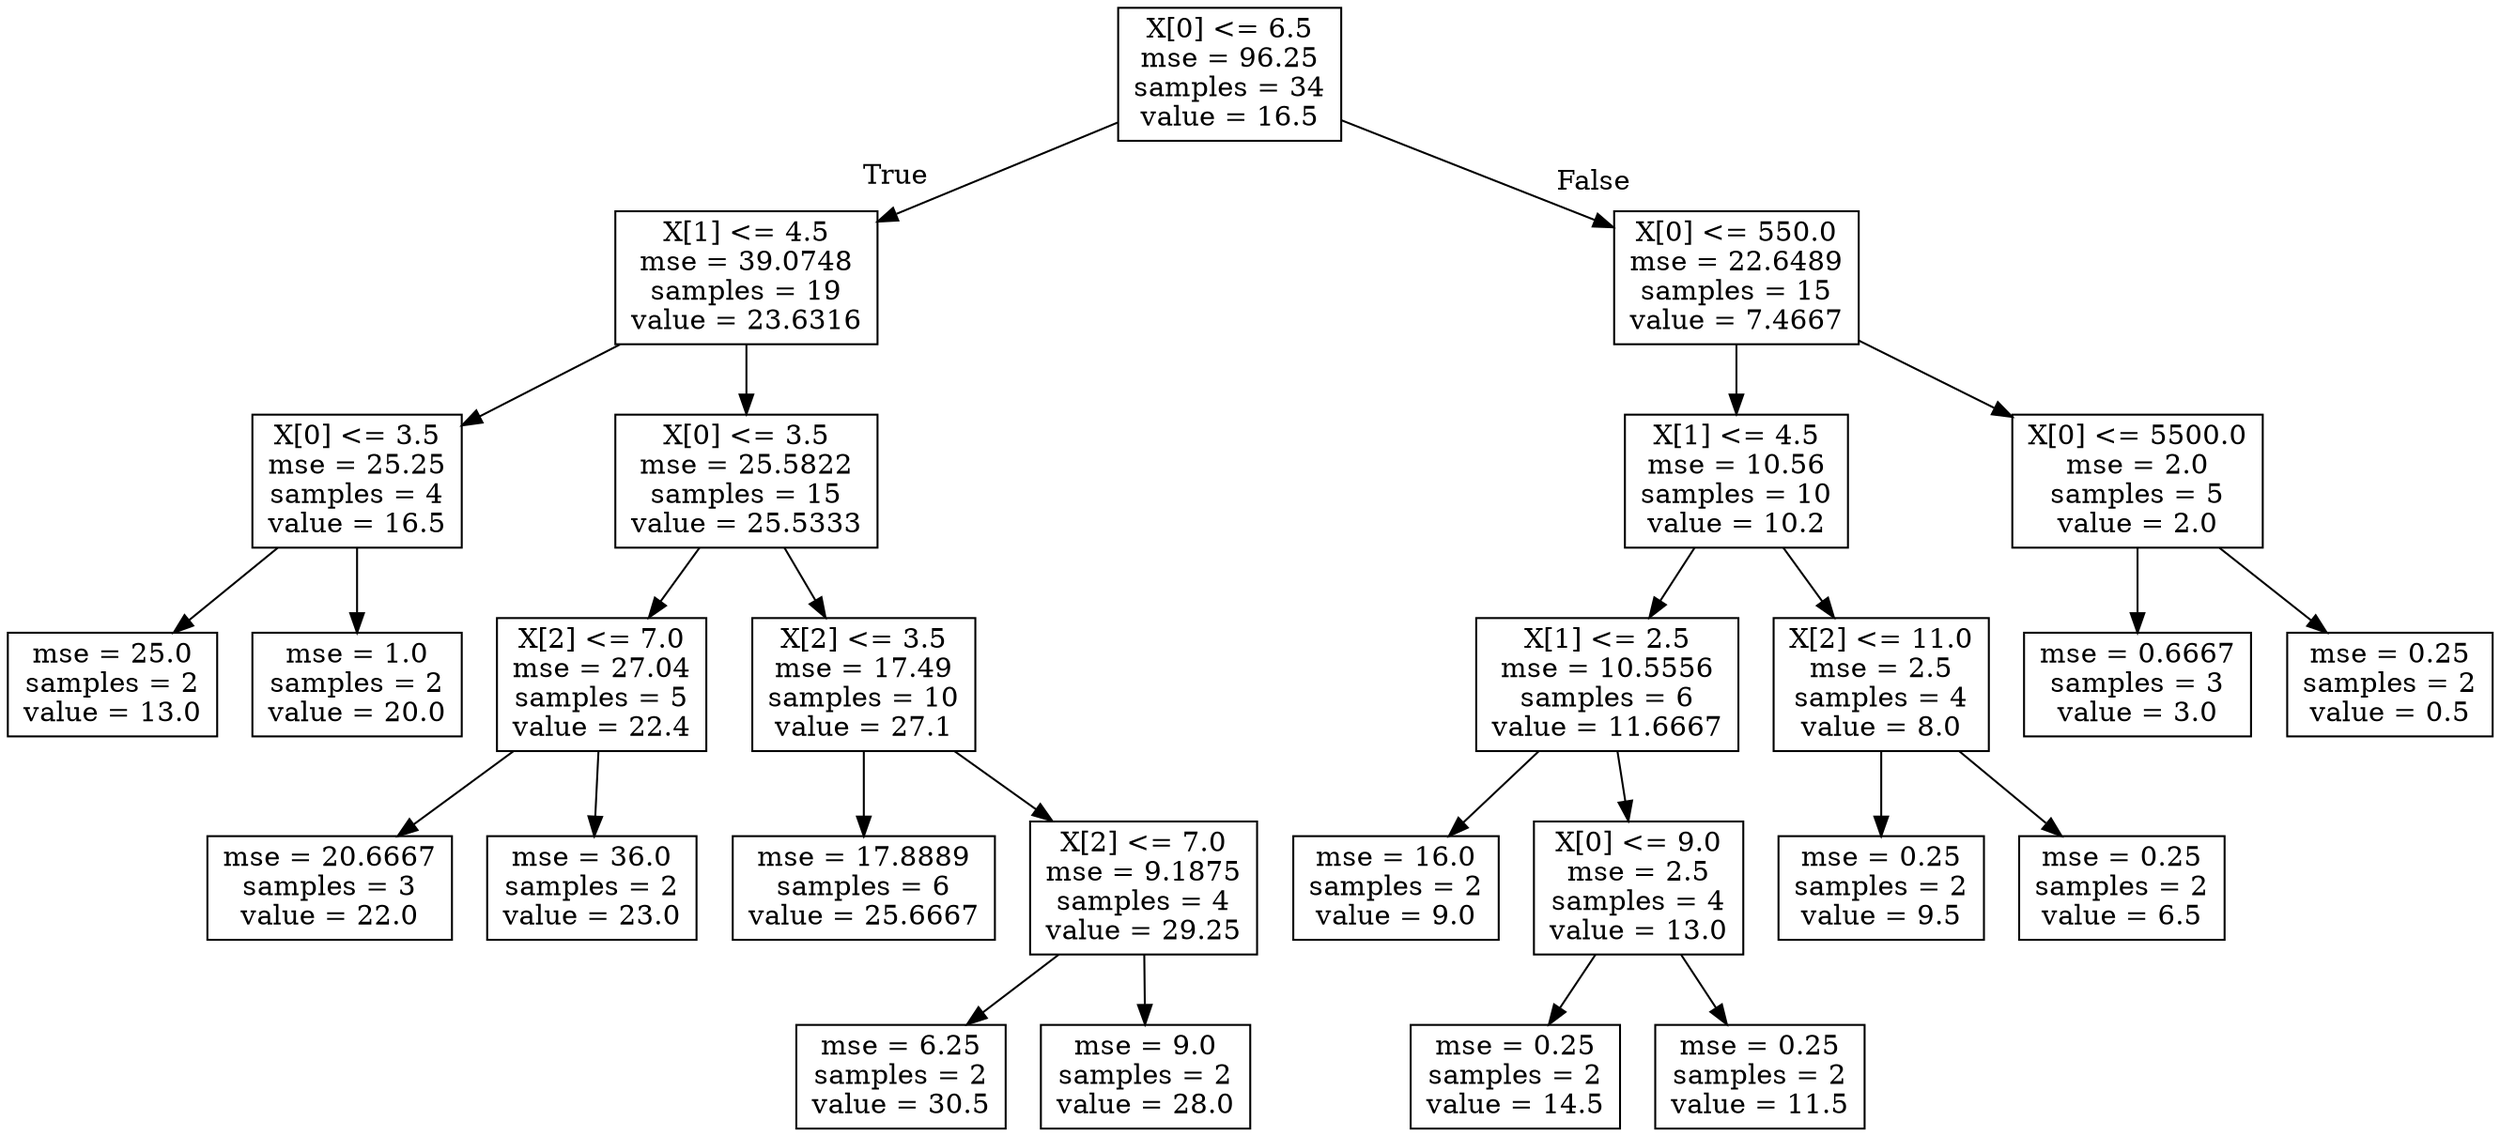 digraph Tree {
node [shape=box] ;
0 [label="X[0] <= 6.5\nmse = 96.25\nsamples = 34\nvalue = 16.5"] ;
1 [label="X[1] <= 4.5\nmse = 39.0748\nsamples = 19\nvalue = 23.6316"] ;
0 -> 1 [labeldistance=2.5, labelangle=45, headlabel="True"] ;
2 [label="X[0] <= 3.5\nmse = 25.25\nsamples = 4\nvalue = 16.5"] ;
1 -> 2 ;
3 [label="mse = 25.0\nsamples = 2\nvalue = 13.0"] ;
2 -> 3 ;
4 [label="mse = 1.0\nsamples = 2\nvalue = 20.0"] ;
2 -> 4 ;
5 [label="X[0] <= 3.5\nmse = 25.5822\nsamples = 15\nvalue = 25.5333"] ;
1 -> 5 ;
6 [label="X[2] <= 7.0\nmse = 27.04\nsamples = 5\nvalue = 22.4"] ;
5 -> 6 ;
7 [label="mse = 20.6667\nsamples = 3\nvalue = 22.0"] ;
6 -> 7 ;
8 [label="mse = 36.0\nsamples = 2\nvalue = 23.0"] ;
6 -> 8 ;
9 [label="X[2] <= 3.5\nmse = 17.49\nsamples = 10\nvalue = 27.1"] ;
5 -> 9 ;
10 [label="mse = 17.8889\nsamples = 6\nvalue = 25.6667"] ;
9 -> 10 ;
11 [label="X[2] <= 7.0\nmse = 9.1875\nsamples = 4\nvalue = 29.25"] ;
9 -> 11 ;
12 [label="mse = 6.25\nsamples = 2\nvalue = 30.5"] ;
11 -> 12 ;
13 [label="mse = 9.0\nsamples = 2\nvalue = 28.0"] ;
11 -> 13 ;
14 [label="X[0] <= 550.0\nmse = 22.6489\nsamples = 15\nvalue = 7.4667"] ;
0 -> 14 [labeldistance=2.5, labelangle=-45, headlabel="False"] ;
15 [label="X[1] <= 4.5\nmse = 10.56\nsamples = 10\nvalue = 10.2"] ;
14 -> 15 ;
16 [label="X[1] <= 2.5\nmse = 10.5556\nsamples = 6\nvalue = 11.6667"] ;
15 -> 16 ;
17 [label="mse = 16.0\nsamples = 2\nvalue = 9.0"] ;
16 -> 17 ;
18 [label="X[0] <= 9.0\nmse = 2.5\nsamples = 4\nvalue = 13.0"] ;
16 -> 18 ;
19 [label="mse = 0.25\nsamples = 2\nvalue = 14.5"] ;
18 -> 19 ;
20 [label="mse = 0.25\nsamples = 2\nvalue = 11.5"] ;
18 -> 20 ;
21 [label="X[2] <= 11.0\nmse = 2.5\nsamples = 4\nvalue = 8.0"] ;
15 -> 21 ;
22 [label="mse = 0.25\nsamples = 2\nvalue = 9.5"] ;
21 -> 22 ;
23 [label="mse = 0.25\nsamples = 2\nvalue = 6.5"] ;
21 -> 23 ;
24 [label="X[0] <= 5500.0\nmse = 2.0\nsamples = 5\nvalue = 2.0"] ;
14 -> 24 ;
25 [label="mse = 0.6667\nsamples = 3\nvalue = 3.0"] ;
24 -> 25 ;
26 [label="mse = 0.25\nsamples = 2\nvalue = 0.5"] ;
24 -> 26 ;
}